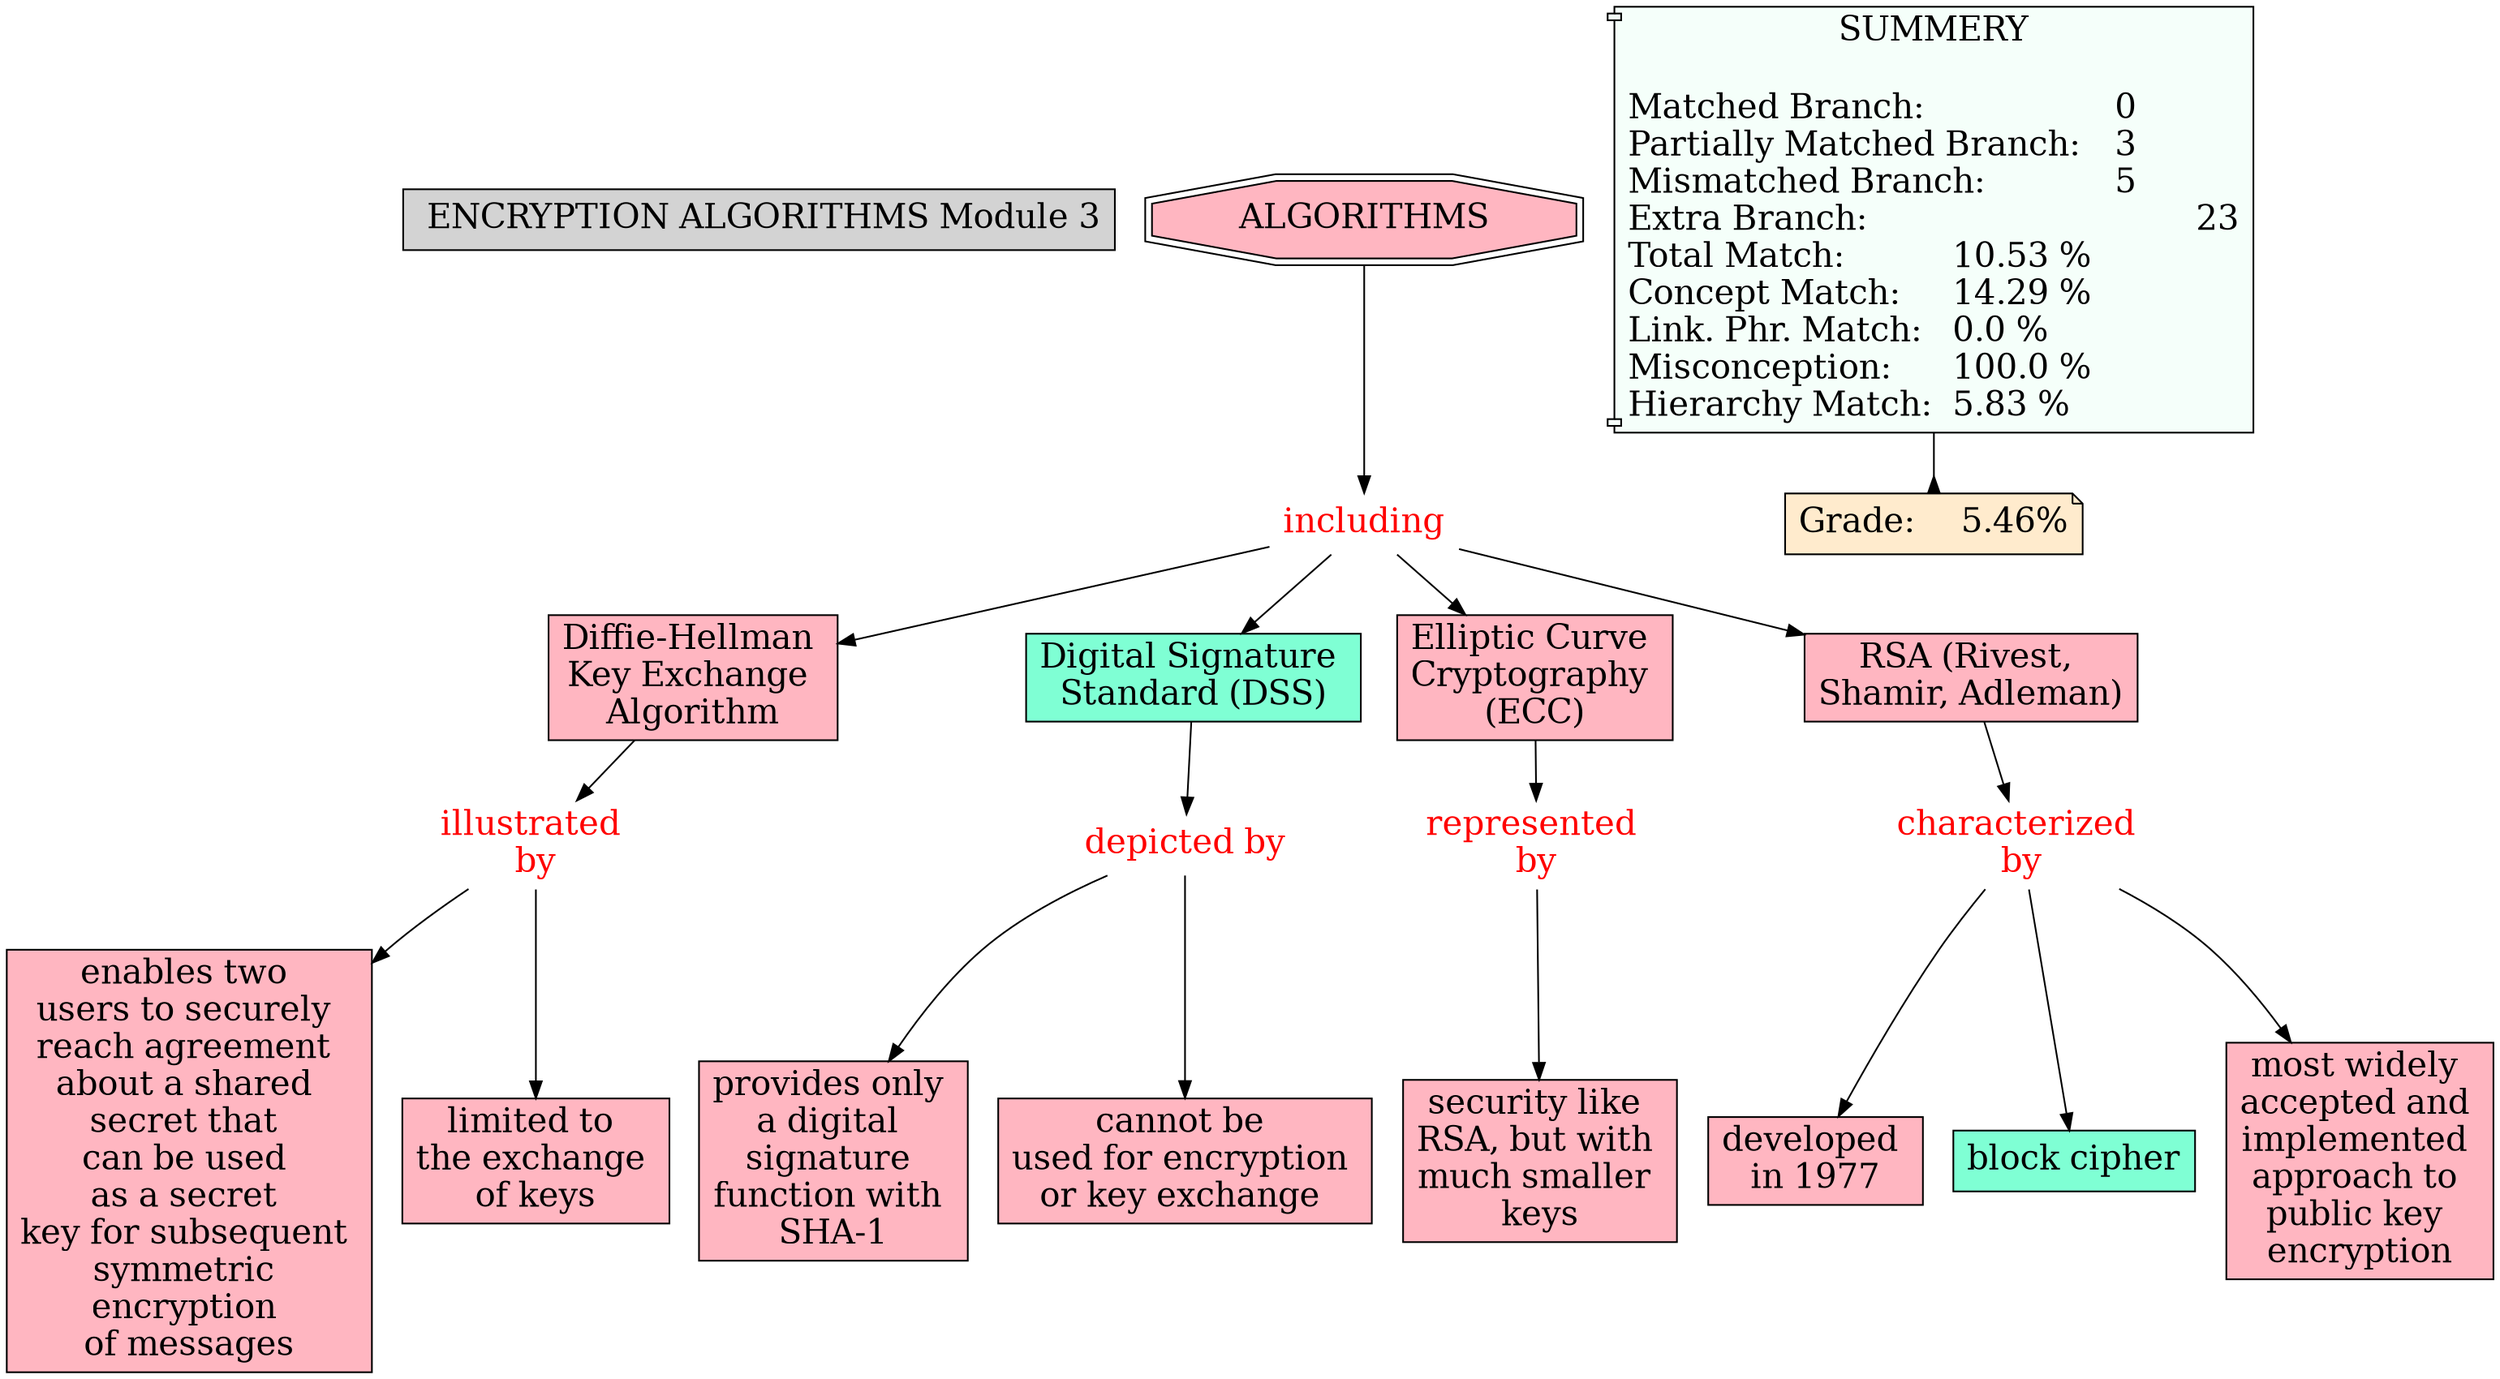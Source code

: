// The Round Table
digraph {
	"1S3ZPSPPG-LZQ0R8-S4D" [label=" ENCRYPTION ALGORITHMS Module 3" Gsplines=true fontsize=20 shape=rect style=filled]
	"1S46WN92G-1ZJV5CF-137" [label="Diffie-Hellman 
Key Exchange 
Algorithm" Gsplines=true fillcolor="#FFB6C1" fontsize=20 shape=rect style=filled]
	"1S46X506K-230G0M1-212" [label="illustrated 
by" Gsplines=true fontcolor=red fontsize=20 shape=none]
	"1S46WN92G-1ZJV5CF-137" -> "1S46X506K-230G0M1-212" [constraint=true]
	"1S46X506K-230G0M1-212" [label="illustrated 
by" Gsplines=true fontcolor=red fontsize=20 shape=none]
	"1S46WR00F-28N0SL8-15T" [label="enables two 
users to securely 
reach agreement 
about a shared 
secret that 
can be used 
as a secret 
key for subsequent 
symmetric 
encryption 
of messages
" Gsplines=true fillcolor="#FFB6C1" fontsize=20 shape=rect style=filled]
	"1S46X506K-230G0M1-212" -> "1S46WR00F-28N0SL8-15T" [constraint=true]
	"1S46WP9P2-1G04ZZ7-141" [label="characterized 
by" Gsplines=true fontcolor=red fontsize=20 shape=none]
	"1S46WKZG6-Y9QYWD-W7" [label="developed 
in 1977" Gsplines=true fillcolor="#FFB6C1" fontsize=20 shape=rect style=filled]
	"1S46WP9P2-1G04ZZ7-141" -> "1S46WKZG6-Y9QYWD-W7" [constraint=true]
	"1S46WNC2T-D4YWV9-13C" [label="Digital Signature 
Standard (DSS)
" Gsplines=true fillcolor=aquamarine fontsize=20 shape=rect style=filled]
	"1S46X545F-277XQVZ-21C" [label="depicted by
" Gsplines=true fontcolor=red fontsize=20 shape=none]
	"1S46WNC2T-D4YWV9-13C" -> "1S46X545F-277XQVZ-21C" [constraint=true]
	"1S46WP9P2-1G04ZZ7-141" [label="characterized 
by" Gsplines=true fontcolor=red fontsize=20 shape=none]
	"1S46WLCL3-RXSYRT-Y6" [label="block cipher
" Gsplines=true fillcolor=aquamarine fontsize=20 shape=rect style=filled]
	"1S46WP9P2-1G04ZZ7-141" -> "1S46WLCL3-RXSYRT-Y6" [constraint=true]
	"1S46WNF1H-1HTVSKX-13H" [label="Elliptic Curve 
Cryptography 
(ECC)" Gsplines=true fillcolor="#FFB6C1" fontsize=20 shape=rect style=filled]
	"1S46X57HV-2871GB-21N" [label="represented 
by" Gsplines=true fontcolor=red fontsize=20 shape=none]
	"1S46WNF1H-1HTVSKX-13H" -> "1S46X57HV-2871GB-21N" [constraint=true]
	"1S46WV0XD-RN2FKH-1M6" [label=ALGORITHMS Gsplines=true fillcolor="#FFB6C1" fontsize=20 shape=doubleoctagon style=filled]
	"1S46WV9SB-8CWRS1-1MH" [label=including Gsplines=true fontcolor=red fontsize=20 shape=none]
	"1S46WV0XD-RN2FKH-1M6" -> "1S46WV9SB-8CWRS1-1MH" [constraint=true]
	"1S46WP9P2-1G04ZZ7-141" [label="characterized 
by" Gsplines=true fontcolor=red fontsize=20 shape=none]
	"1S46WL9S7-1F91ZB6-Y2" [label="most widely 
accepted and 
implemented 
approach to 
public key 
encryption" Gsplines=true fillcolor="#FFB6C1" fontsize=20 shape=rect style=filled]
	"1S46WP9P2-1G04ZZ7-141" -> "1S46WL9S7-1F91ZB6-Y2" [constraint=true]
	"1S46WL4TK-2D2WM3Y-XX" [label="RSA (Rivest, 
Shamir, Adleman)
" Gsplines=true fillcolor="#FFB6C1" fontsize=20 shape=rect style=filled]
	"1S46WP9P2-1G04ZZ7-141" [label="characterized 
by" Gsplines=true fontcolor=red fontsize=20 shape=none]
	"1S46WL4TK-2D2WM3Y-XX" -> "1S46WP9P2-1G04ZZ7-141" [constraint=true]
	"1S46X506K-230G0M1-212" [label="illustrated 
by" Gsplines=true fontcolor=red fontsize=20 shape=none]
	"1S46WR3BQ-1BHDDBP-16M" [label="limited to 
the exchange 
of keys" Gsplines=true fillcolor="#FFB6C1" fontsize=20 shape=rect style=filled]
	"1S46X506K-230G0M1-212" -> "1S46WR3BQ-1BHDDBP-16M" [constraint=true]
	"1S46X545F-277XQVZ-21C" [label="depicted by
" Gsplines=true fontcolor=red fontsize=20 shape=none]
	"1S46WRKNS-1H7YJXN-175" [label="provides only 
a digital 
signature 
function with 
SHA-1" Gsplines=true fillcolor="#FFB6C1" fontsize=20 shape=rect style=filled]
	"1S46X545F-277XQVZ-21C" -> "1S46WRKNS-1H7YJXN-175" [constraint=true]
	"1S46X57HV-2871GB-21N" [label="represented 
by" Gsplines=true fontcolor=red fontsize=20 shape=none]
	"1S46WS8JG-CHGBN3-1CD" [label="security like 
RSA, but with 
much smaller 
keys" Gsplines=true fillcolor="#FFB6C1" fontsize=20 shape=rect style=filled]
	"1S46X57HV-2871GB-21N" -> "1S46WS8JG-CHGBN3-1CD" [constraint=true]
	"1S46WV9SB-8CWRS1-1MH" [label=including Gsplines=true fontcolor=red fontsize=20 shape=none]
	"1S46WNC2T-D4YWV9-13C" [label="Digital Signature 
Standard (DSS)
" Gsplines=true fillcolor=aquamarine fontsize=20 shape=rect style=filled]
	"1S46WV9SB-8CWRS1-1MH" -> "1S46WNC2T-D4YWV9-13C" [constraint=true]
	"1S46WV9SB-8CWRS1-1MH" [label=including Gsplines=true fontcolor=red fontsize=20 shape=none]
	"1S46WL4TK-2D2WM3Y-XX" [label="RSA (Rivest, 
Shamir, Adleman)
" Gsplines=true fillcolor="#FFB6C1" fontsize=20 shape=rect style=filled]
	"1S46WV9SB-8CWRS1-1MH" -> "1S46WL4TK-2D2WM3Y-XX" [constraint=true]
	"1S46WV9SB-8CWRS1-1MH" [label=including Gsplines=true fontcolor=red fontsize=20 shape=none]
	"1S46WNF1H-1HTVSKX-13H" [label="Elliptic Curve 
Cryptography 
(ECC)" Gsplines=true fillcolor="#FFB6C1" fontsize=20 shape=rect style=filled]
	"1S46WV9SB-8CWRS1-1MH" -> "1S46WNF1H-1HTVSKX-13H" [constraint=true]
	"1S46X545F-277XQVZ-21C" [label="depicted by
" Gsplines=true fontcolor=red fontsize=20 shape=none]
	"1S46WRT6K-GV4BQX-1BT" [label="cannot be 
used for encryption 
or key exchange 
" Gsplines=true fillcolor="#FFB6C1" fontsize=20 shape=rect style=filled]
	"1S46X545F-277XQVZ-21C" -> "1S46WRT6K-GV4BQX-1BT" [constraint=true]
	"1S46WV9SB-8CWRS1-1MH" [label=including Gsplines=true fontcolor=red fontsize=20 shape=none]
	"1S46WN92G-1ZJV5CF-137" [label="Diffie-Hellman 
Key Exchange 
Algorithm" Gsplines=true fillcolor="#FFB6C1" fontsize=20 shape=rect style=filled]
	"1S46WV9SB-8CWRS1-1MH" -> "1S46WN92G-1ZJV5CF-137" [constraint=true]
	Stat [label="SUMMERY

Matched Branch:			0\lPartially Matched Branch:	3\lMismatched Branch:		5\lExtra Branch:				23\lTotal Match:		10.53 %\lConcept Match:	14.29 %\lLink. Phr. Match:	0.0 %\lMisconception:	100.0 %\lHierarchy Match:	5.83 %\l" Gsplines=true fillcolor="#F5FFFA" fontsize=20 shape=component style=filled]
	Grade [label="Grade:	5.46%" Gsplines=true fillcolor="#FFEBCD" fontsize=20 shape=note style=filled]
	Stat -> Grade [arrowhead=inv color=black constraint=true]
}
